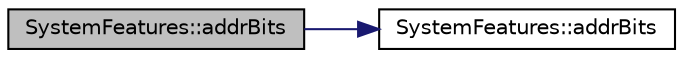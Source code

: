 digraph "SystemFeatures::addrBits"
{
  edge [fontname="Helvetica",fontsize="10",labelfontname="Helvetica",labelfontsize="10"];
  node [fontname="Helvetica",fontsize="10",shape=record];
  rankdir="LR";
  Node5 [label="SystemFeatures::addrBits",height=0.2,width=0.4,color="black", fillcolor="grey75", style="filled", fontcolor="black"];
  Node5 -> Node6 [color="midnightblue",fontsize="10",style="solid",fontname="Helvetica"];
  Node6 [label="SystemFeatures::addrBits",height=0.2,width=0.4,color="black", fillcolor="white", style="filled",URL="$d4/df2/class_system_features.html#a4c896f2916b51e0818f5f2cc3a134ee2"];
}
